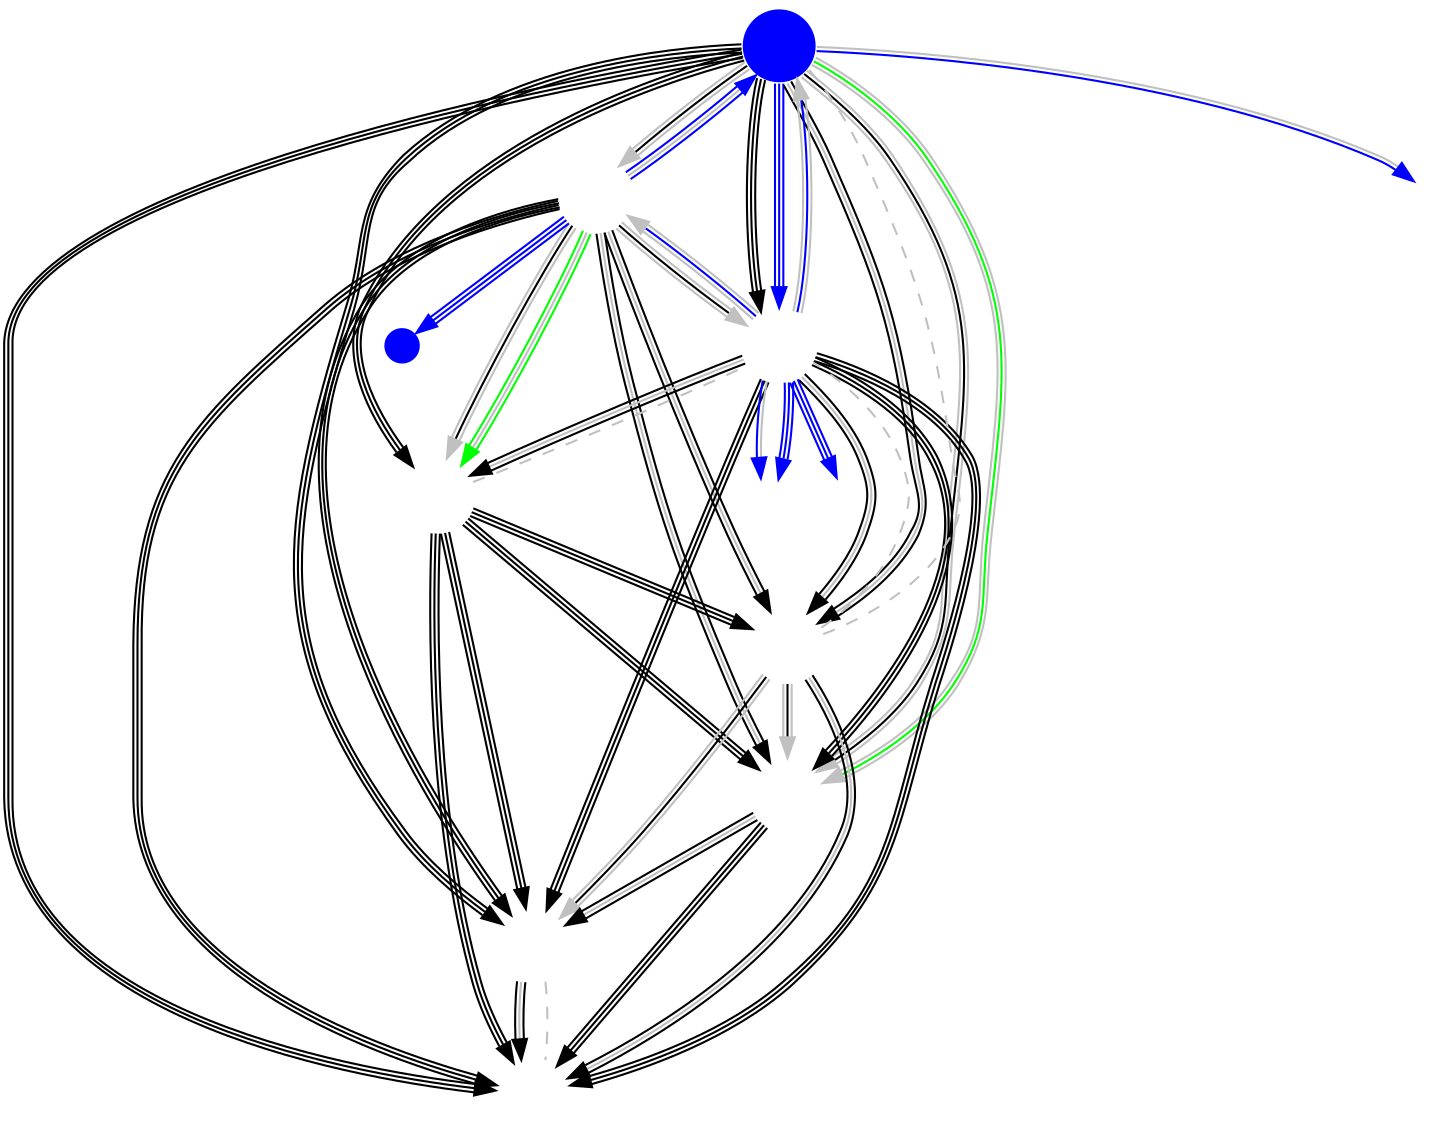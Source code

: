 digraph EU {
	node [shape=circle fixedsize=true width=.5 label="" color="white" margin=0.5];
	imagepath="logos/";
	TL	[image="liquid.png" style="filled" fillcolor="blue"];
	FNC	[image="fnatic.png"];
	DIG	[image="dignitas.png"];
	EXP	[image="expert.png"];
	PD	[image="playing-ducks.png"];
	BEG	[image="begenius.png"];
	SNG	[image="team-synergy.png"];
	TRC	[image="tricked.png"];

	/* Week 1 */
	TL	->	DIG		[ color="black:black:black" ]
	EXP	->	PD		[ color="black:black:black" ]
	SNG	->	BEG		[ color="black:gray:black" ]
	FNC	->	TRC		[ color="black:gray:black" ]
	EXP	->	TRC		[ color="black:black:black" ]
	TL	->	FNC		[ color="gray:black:gray" ]

	/* Week 2 */
	DIG	->	SNG		[ color="black:black:black" ]
	PD	->	BEG		[ color="black:gray:black" ]
	DIG	->	TRC		[ color="black:black:black" ]
	TL	->	PD		[ color="black:gray:black" ]
	FNC	->	SNG		[ color="black:black:black" ]
	EXP	->	BEG		[ color="black:black:black" ]

	/* Week 3 */
	PD	->	TRC		[ color="gray:black:gray" ]
	FNC	->	BEG		[ color="black:black:black" ]
	TL	->	SNG		[ color="black:black:black" ]
	DIG	->	EXP		[ color="black:gray:black" ]
	FNC	->	EXP		[ color="gray:black:gray" ]
	TRC	->	SNG		[ color="black:gray:black" ]

	/* Week 4 */
	DIG	->	PD		[ color="black:gray:black" ]
	TL	->	BEG		[ color="black:black:black" ]
	TRC	->	BEG		[ color="black:black:black" ]
	TL	->	EXP		[ color="black:black:black" ]
	FNC	->	DIG		[ color="gray:black:gray" ]
	PD	->	SNG		[ color="gray:black:gray" ]

	/* Week 5 */
	FNC	->	PD		[ color="black:gray:black" ]
	TL	->	TRC		[ color="gray:black:gray" ]
	DIG	->	BEG		[ color="black:black:black" ]
	EXP	->	SNG		[ color="black:black:black" ]



	/*** Western Clash ***/
	node [ width="0.25" ]
	T8	[image="team-8.png"];
	TS	[image="tempo-storm.png" style=filled fillcolor=blue];
	GFE	[image="gale-force-esports.png"];
	NOM	[image="nomia.png"]
/*
	INF	[image="infamous.png"]
*/

	/* Upper Bracket: Round 1 */
	TL	->	NOM	[ color="blue:gray" ]
	DIG	->	T8	[ color="blue:gray" ]
/*
	TS	->	INF	[ color="blue:blue" ]
*?
	FNC	->	GFE	[ color="blue:blue" ]

	/* Lower Bracket: Round 1 */
/*
	T8	->	NOM	[ color="blue:gray" ]
	GFE	->	INF	[ color="blue:blue" ]
*/
	
	/* Upper Bracket: Round 2 */
	TL	->	DIG	[ color="blue:blue:blue" ]
	FNC	->	TS	[ color="blue:blue:blue" ]

	/* Lower Bracket: Round 2 */
/*
	T8	->	TS	[ color="gray:blue:gray" ]
*/
	DIG	->	GFE	[ color="blue:blue:blue" ]

	/* Upper Bracket: Round 3 */
	FNC	->	TL	[ color="blue:gray:blue" ]

	/* Lower Bracket: Round 3 */
	DIG	->	T8	[ color="blue:blue:blue" ]

	/* Upper Bracket: Round 4 */
	DIG	->	FNC	[ color="gray:blue:gray" ]

	/* Lower Bracket: Round 4 */
	DIG	->	TL	[ color="gray:blue:gray" ]


	/* Week 6 */
	FNC	->	EXP	[ color="green:gray:green" ]
	TL	->	TRC	[ color="gray:green:gray" ]
	edge [ color="gray" dir="none" constraint="false" style="dashed"]
	SNG	->	BEG
	PD	->	DIG
	PD	->	TL
	EXP	->	DIG
	
}
